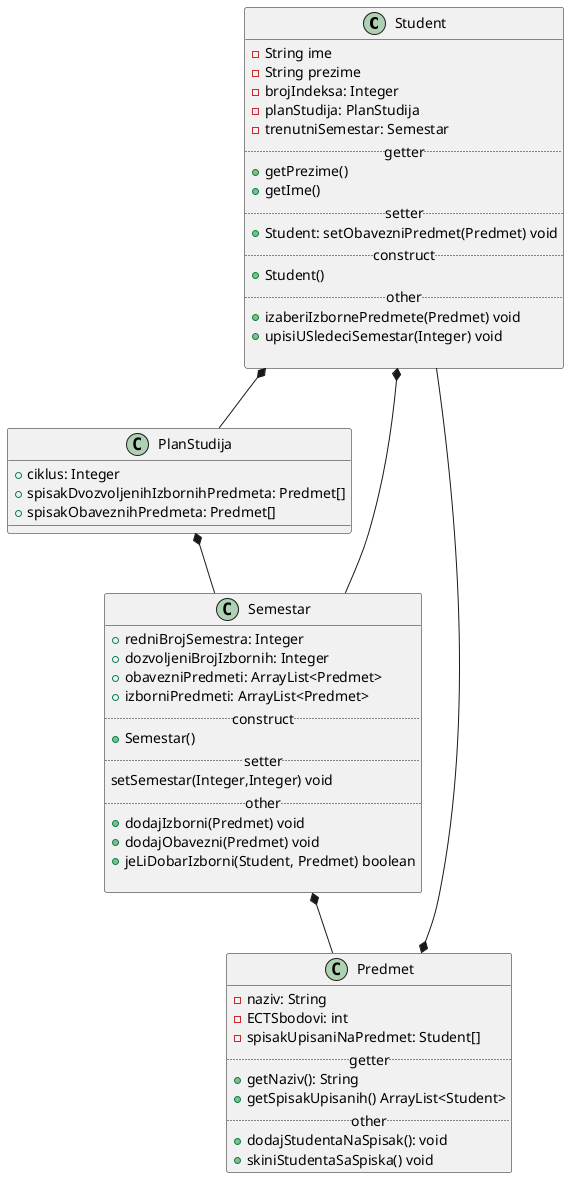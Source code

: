 @startuml

class Student{
    - String ime
    - String prezime
    -brojIndeksa: Integer
    -planStudija: PlanStudija
    -trenutniSemestar: Semestar
    ..getter..
    +getPrezime()
    + getIme()
    ..setter..
    +Student: setObavezniPredmet(Predmet) void
    ..construct..
    + Student()
    ..other..
    +izaberiIzbornePredmete(Predmet) void
    +upisiUSledeciSemestar(Integer) void

}
Student *--PlanStudija
Student*--Semestar
Semestar*--Predmet
Predmet*--Student

class PlanStudija{
    +ciklus: Integer
    +spisakDvozvoljenihIzbornihPredmeta: Predmet[]
    +spisakObaveznihPredmeta: Predmet[]
}
PlanStudija*--Semestar
class Semestar{
    +redniBrojSemestra: Integer
    +dozvoljeniBrojIzbornih: Integer
    +obavezniPredmeti: ArrayList<Predmet>
    +izborniPredmeti: ArrayList<Predmet>
    ..construct..
    +Semestar()
    ..setter..
    setSemestar(Integer,Integer) void
    ..other..
    +dodajIzborni(Predmet) void
    +dodajObavezni(Predmet) void
    +jeLiDobarIzborni(Student, Predmet) boolean

}


class Predmet{
    -naziv: String
    -ECTSbodovi: int
    -spisakUpisaniNaPredmet: Student[]
    ..getter..
    +getNaziv(): String
    + getSpisakUpisanih() ArrayList<Student>
    ..other..
    + dodajStudentaNaSpisak(): void
    + skiniStudentaSaSpiska() void
}

@enduml